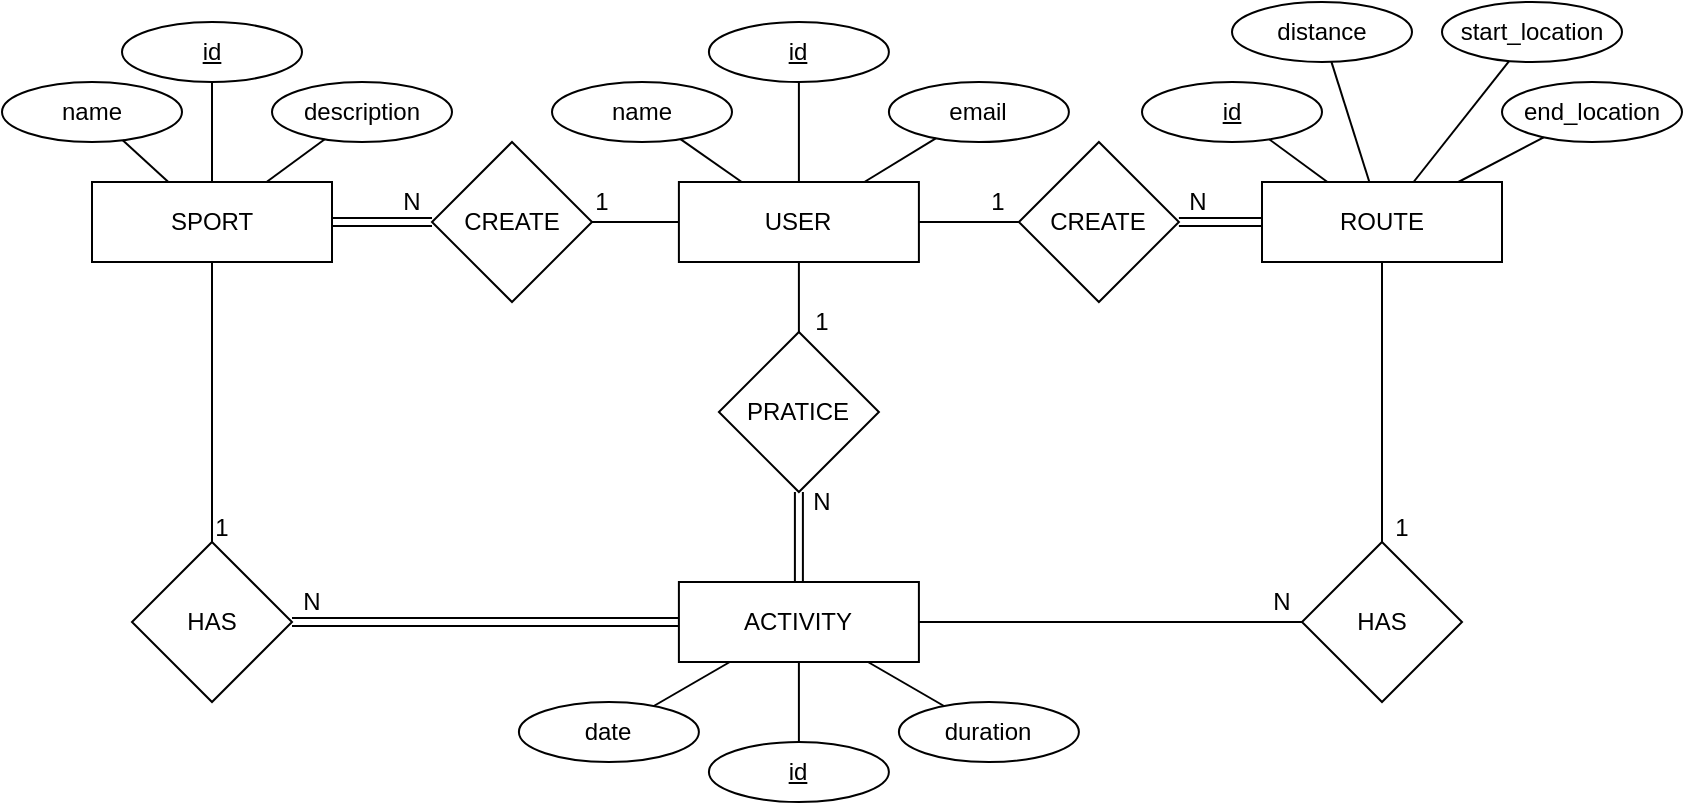 <mxfile version="16.5.1" type="device"><diagram id="RNO-MUVeYh6X1f2wEjuQ" name="Page-1"><mxGraphModel dx="721" dy="764" grid="1" gridSize="10" guides="1" tooltips="1" connect="1" arrows="1" fold="1" page="1" pageScale="1" pageWidth="850" pageHeight="1100" math="0" shadow="0"><root><mxCell id="0"/><mxCell id="1" parent="0"/><mxCell id="vp8esC1iI4rONQ47Ldl6-1" value="USER" style="rounded=0;whiteSpace=wrap;html=1;" parent="1" vertex="1"><mxGeometry x="338.45" y="120" width="120" height="40" as="geometry"/></mxCell><mxCell id="vp8esC1iI4rONQ47Ldl6-2" value="SPORT" style="rounded=0;whiteSpace=wrap;html=1;" parent="1" vertex="1"><mxGeometry x="45" y="120" width="120" height="40" as="geometry"/></mxCell><mxCell id="vp8esC1iI4rONQ47Ldl6-3" value="ROUTE" style="rounded=0;whiteSpace=wrap;html=1;" parent="1" vertex="1"><mxGeometry x="630" y="120" width="120" height="40" as="geometry"/></mxCell><mxCell id="vp8esC1iI4rONQ47Ldl6-4" value="ACTIVITY" style="rounded=0;whiteSpace=wrap;html=1;" parent="1" vertex="1"><mxGeometry x="338.45" y="320" width="120" height="40" as="geometry"/></mxCell><mxCell id="vp8esC1iI4rONQ47Ldl6-5" value="&lt;u&gt;id&lt;/u&gt;" style="ellipse;whiteSpace=wrap;html=1;" parent="1" vertex="1"><mxGeometry x="353.45" y="40" width="90" height="30" as="geometry"/></mxCell><mxCell id="vp8esC1iI4rONQ47Ldl6-6" value="name" style="ellipse;whiteSpace=wrap;html=1;" parent="1" vertex="1"><mxGeometry x="275" y="70" width="90" height="30" as="geometry"/></mxCell><mxCell id="vp8esC1iI4rONQ47Ldl6-7" value="email" style="ellipse;whiteSpace=wrap;html=1;" parent="1" vertex="1"><mxGeometry x="443.45" y="70" width="90" height="30" as="geometry"/></mxCell><mxCell id="vp8esC1iI4rONQ47Ldl6-8" value="" style="endArrow=none;html=1;rounded=0;" parent="1" source="vp8esC1iI4rONQ47Ldl6-1" target="vp8esC1iI4rONQ47Ldl6-6" edge="1"><mxGeometry width="50" height="50" relative="1" as="geometry"><mxPoint x="388.45" y="360" as="sourcePoint"/><mxPoint x="329.998" y="98.168" as="targetPoint"/></mxGeometry></mxCell><mxCell id="vp8esC1iI4rONQ47Ldl6-9" value="" style="endArrow=none;html=1;rounded=0;" parent="1" source="vp8esC1iI4rONQ47Ldl6-1" target="vp8esC1iI4rONQ47Ldl6-5" edge="1"><mxGeometry width="50" height="50" relative="1" as="geometry"><mxPoint x="370.268" y="130" as="sourcePoint"/><mxPoint x="327.609" y="107.655" as="targetPoint"/></mxGeometry></mxCell><mxCell id="vp8esC1iI4rONQ47Ldl6-10" value="" style="endArrow=none;html=1;rounded=0;" parent="1" source="vp8esC1iI4rONQ47Ldl6-1" target="vp8esC1iI4rONQ47Ldl6-7" edge="1"><mxGeometry width="50" height="50" relative="1" as="geometry"><mxPoint x="408.45" y="130" as="sourcePoint"/><mxPoint x="408.45" y="70" as="targetPoint"/></mxGeometry></mxCell><mxCell id="vp8esC1iI4rONQ47Ldl6-11" value="&lt;u&gt;id&lt;/u&gt;" style="ellipse;whiteSpace=wrap;html=1;" parent="1" vertex="1"><mxGeometry x="60.0" y="40" width="90" height="30" as="geometry"/></mxCell><mxCell id="vp8esC1iI4rONQ47Ldl6-12" value="name" style="ellipse;whiteSpace=wrap;html=1;" parent="1" vertex="1"><mxGeometry y="70" width="90" height="30" as="geometry"/></mxCell><mxCell id="vp8esC1iI4rONQ47Ldl6-13" value="description" style="ellipse;whiteSpace=wrap;html=1;" parent="1" vertex="1"><mxGeometry x="135" y="70" width="90" height="30" as="geometry"/></mxCell><mxCell id="vp8esC1iI4rONQ47Ldl6-14" value="" style="endArrow=none;html=1;rounded=0;" parent="1" source="vp8esC1iI4rONQ47Ldl6-2" target="vp8esC1iI4rONQ47Ldl6-12" edge="1"><mxGeometry width="50" height="50" relative="1" as="geometry"><mxPoint x="82.273" y="-30" as="sourcePoint"/><mxPoint x="46.548" y="-51.832" as="targetPoint"/></mxGeometry></mxCell><mxCell id="vp8esC1iI4rONQ47Ldl6-15" value="" style="endArrow=none;html=1;rounded=0;" parent="1" source="vp8esC1iI4rONQ47Ldl6-2" target="vp8esC1iI4rONQ47Ldl6-11" edge="1"><mxGeometry width="50" height="50" relative="1" as="geometry"><mxPoint x="82.273" y="170" as="sourcePoint"/><mxPoint x="46.548" y="191.832" as="targetPoint"/></mxGeometry></mxCell><mxCell id="vp8esC1iI4rONQ47Ldl6-16" value="" style="endArrow=none;html=1;rounded=0;" parent="1" source="vp8esC1iI4rONQ47Ldl6-2" target="vp8esC1iI4rONQ47Ldl6-13" edge="1"><mxGeometry width="50" height="50" relative="1" as="geometry"><mxPoint x="115.0" y="170" as="sourcePoint"/><mxPoint x="173.452" y="181.832" as="targetPoint"/></mxGeometry></mxCell><mxCell id="vp8esC1iI4rONQ47Ldl6-18" value="&lt;u&gt;id&lt;/u&gt;" style="ellipse;whiteSpace=wrap;html=1;" parent="1" vertex="1"><mxGeometry x="570" y="70" width="90" height="30" as="geometry"/></mxCell><mxCell id="vp8esC1iI4rONQ47Ldl6-19" value="start_location" style="ellipse;whiteSpace=wrap;html=1;" parent="1" vertex="1"><mxGeometry x="720" y="30" width="90" height="30" as="geometry"/></mxCell><mxCell id="vp8esC1iI4rONQ47Ldl6-20" value="end_location" style="ellipse;whiteSpace=wrap;html=1;" parent="1" vertex="1"><mxGeometry x="750" y="70" width="90" height="30" as="geometry"/></mxCell><mxCell id="vp8esC1iI4rONQ47Ldl6-21" value="distance" style="ellipse;whiteSpace=wrap;html=1;" parent="1" vertex="1"><mxGeometry x="615" y="30" width="90" height="30" as="geometry"/></mxCell><mxCell id="vp8esC1iI4rONQ47Ldl6-22" value="" style="endArrow=none;html=1;rounded=0;" parent="1" source="vp8esC1iI4rONQ47Ldl6-3" target="vp8esC1iI4rONQ47Ldl6-18" edge="1"><mxGeometry width="50" height="50" relative="1" as="geometry"><mxPoint x="412.727" y="130" as="sourcePoint"/><mxPoint x="448.452" y="108.168" as="targetPoint"/></mxGeometry></mxCell><mxCell id="vp8esC1iI4rONQ47Ldl6-23" value="" style="endArrow=none;html=1;rounded=0;" parent="1" source="vp8esC1iI4rONQ47Ldl6-3" target="vp8esC1iI4rONQ47Ldl6-21" edge="1"><mxGeometry width="50" height="50" relative="1" as="geometry"><mxPoint x="690" y="130" as="sourcePoint"/><mxPoint x="651.494" y="108.956" as="targetPoint"/></mxGeometry></mxCell><mxCell id="vp8esC1iI4rONQ47Ldl6-24" value="" style="endArrow=none;html=1;rounded=0;" parent="1" source="vp8esC1iI4rONQ47Ldl6-3" target="vp8esC1iI4rONQ47Ldl6-19" edge="1"><mxGeometry width="50" height="50" relative="1" as="geometry"><mxPoint x="700" y="140" as="sourcePoint"/><mxPoint x="675.258" y="69.897" as="targetPoint"/></mxGeometry></mxCell><mxCell id="vp8esC1iI4rONQ47Ldl6-25" value="" style="endArrow=none;html=1;rounded=0;" parent="1" source="vp8esC1iI4rONQ47Ldl6-3" target="vp8esC1iI4rONQ47Ldl6-20" edge="1"><mxGeometry width="50" height="50" relative="1" as="geometry"><mxPoint x="693.684" y="130" as="sourcePoint"/><mxPoint x="674.711" y="69.918" as="targetPoint"/></mxGeometry></mxCell><mxCell id="vp8esC1iI4rONQ47Ldl6-26" value="&lt;u&gt;id&lt;/u&gt;" style="ellipse;whiteSpace=wrap;html=1;" parent="1" vertex="1"><mxGeometry x="353.45" y="400" width="90" height="30" as="geometry"/></mxCell><mxCell id="vp8esC1iI4rONQ47Ldl6-27" value="date" style="ellipse;whiteSpace=wrap;html=1;" parent="1" vertex="1"><mxGeometry x="258.45" y="380" width="90" height="30" as="geometry"/></mxCell><mxCell id="vp8esC1iI4rONQ47Ldl6-28" value="duration" style="ellipse;whiteSpace=wrap;html=1;" parent="1" vertex="1"><mxGeometry x="448.45" y="380" width="90" height="30" as="geometry"/></mxCell><mxCell id="vp8esC1iI4rONQ47Ldl6-29" value="" style="endArrow=none;html=1;rounded=0;" parent="1" source="vp8esC1iI4rONQ47Ldl6-4" target="vp8esC1iI4rONQ47Ldl6-26" edge="1"><mxGeometry width="50" height="50" relative="1" as="geometry"><mxPoint x="88.45" y="370" as="sourcePoint"/><mxPoint x="88.45" y="410" as="targetPoint"/></mxGeometry></mxCell><mxCell id="vp8esC1iI4rONQ47Ldl6-30" value="" style="endArrow=none;html=1;rounded=0;" parent="1" source="vp8esC1iI4rONQ47Ldl6-4" target="vp8esC1iI4rONQ47Ldl6-27" edge="1"><mxGeometry width="50" height="50" relative="1" as="geometry"><mxPoint x="408.45" y="370" as="sourcePoint"/><mxPoint x="408.45" y="410" as="targetPoint"/></mxGeometry></mxCell><mxCell id="vp8esC1iI4rONQ47Ldl6-31" value="" style="endArrow=none;html=1;rounded=0;" parent="1" source="vp8esC1iI4rONQ47Ldl6-4" target="vp8esC1iI4rONQ47Ldl6-28" edge="1"><mxGeometry width="50" height="50" relative="1" as="geometry"><mxPoint x="370.268" y="370" as="sourcePoint"/><mxPoint x="327.609" y="392.345" as="targetPoint"/></mxGeometry></mxCell><mxCell id="vp8esC1iI4rONQ47Ldl6-32" value="CREATE" style="rhombus;whiteSpace=wrap;html=1;" parent="1" vertex="1"><mxGeometry x="215" y="100" width="80" height="80" as="geometry"/></mxCell><mxCell id="vp8esC1iI4rONQ47Ldl6-35" value="" style="endArrow=none;html=1;rounded=0;shape=link;" parent="1" source="vp8esC1iI4rONQ47Ldl6-32" target="vp8esC1iI4rONQ47Ldl6-2" edge="1"><mxGeometry width="50" height="50" relative="1" as="geometry"><mxPoint x="85.0" y="10" as="sourcePoint"/><mxPoint x="85.0" y="30" as="targetPoint"/></mxGeometry></mxCell><mxCell id="vp8esC1iI4rONQ47Ldl6-36" value="1" style="text;html=1;strokeColor=none;fillColor=none;align=center;verticalAlign=middle;whiteSpace=wrap;rounded=0;" parent="1" vertex="1"><mxGeometry x="290" y="115" width="20" height="30" as="geometry"/></mxCell><mxCell id="vp8esC1iI4rONQ47Ldl6-37" value="N" style="text;html=1;strokeColor=none;fillColor=none;align=center;verticalAlign=middle;whiteSpace=wrap;rounded=0;" parent="1" vertex="1"><mxGeometry x="195" y="115" width="20" height="30" as="geometry"/></mxCell><mxCell id="vp8esC1iI4rONQ47Ldl6-38" value="CREATE" style="rhombus;whiteSpace=wrap;html=1;" parent="1" vertex="1"><mxGeometry x="508.45" y="100" width="80" height="80" as="geometry"/></mxCell><mxCell id="vp8esC1iI4rONQ47Ldl6-39" value="" style="endArrow=none;html=1;rounded=0;" parent="1" source="vp8esC1iI4rONQ47Ldl6-1" target="vp8esC1iI4rONQ47Ldl6-38" edge="1"><mxGeometry width="50" height="50" relative="1" as="geometry"><mxPoint x="222.727" y="130" as="sourcePoint"/><mxPoint x="258.452" y="108.168" as="targetPoint"/></mxGeometry></mxCell><mxCell id="vp8esC1iI4rONQ47Ldl6-40" value="" style="endArrow=none;html=1;rounded=0;exitX=1;exitY=0.5;exitDx=0;exitDy=0;shape=link;" parent="1" source="vp8esC1iI4rONQ47Ldl6-38" target="vp8esC1iI4rONQ47Ldl6-3" edge="1"><mxGeometry width="50" height="50" relative="1" as="geometry"><mxPoint x="540" y="140" as="sourcePoint"/><mxPoint x="470" y="150" as="targetPoint"/></mxGeometry></mxCell><mxCell id="vp8esC1iI4rONQ47Ldl6-41" value="1" style="text;html=1;strokeColor=none;fillColor=none;align=center;verticalAlign=middle;whiteSpace=wrap;rounded=0;" parent="1" vertex="1"><mxGeometry x="488.45" y="120" width="20" height="20" as="geometry"/></mxCell><mxCell id="vp8esC1iI4rONQ47Ldl6-42" value="N" style="text;html=1;strokeColor=none;fillColor=none;align=center;verticalAlign=middle;whiteSpace=wrap;rounded=0;" parent="1" vertex="1"><mxGeometry x="588.45" y="120" width="20" height="20" as="geometry"/></mxCell><mxCell id="vp8esC1iI4rONQ47Ldl6-43" value="PRATICE" style="rhombus;whiteSpace=wrap;html=1;" parent="1" vertex="1"><mxGeometry x="358.45" y="195" width="80" height="80" as="geometry"/></mxCell><mxCell id="vp8esC1iI4rONQ47Ldl6-44" value="" style="endArrow=none;html=1;rounded=0;" parent="1" source="vp8esC1iI4rONQ47Ldl6-1" target="vp8esC1iI4rONQ47Ldl6-43" edge="1"><mxGeometry width="50" height="50" relative="1" as="geometry"><mxPoint x="272.727" y="130" as="sourcePoint"/><mxPoint x="308.452" y="108.168" as="targetPoint"/></mxGeometry></mxCell><mxCell id="vp8esC1iI4rONQ47Ldl6-45" value="" style="endArrow=none;html=1;rounded=0;shape=link;" parent="1" source="vp8esC1iI4rONQ47Ldl6-43" target="vp8esC1iI4rONQ47Ldl6-4" edge="1"><mxGeometry width="50" height="50" relative="1" as="geometry"><mxPoint x="274" y="170" as="sourcePoint"/><mxPoint x="384.815" y="235.185" as="targetPoint"/></mxGeometry></mxCell><mxCell id="vp8esC1iI4rONQ47Ldl6-46" value="1" style="text;html=1;strokeColor=none;fillColor=none;align=center;verticalAlign=middle;whiteSpace=wrap;rounded=0;" parent="1" vertex="1"><mxGeometry x="400" y="180" width="20" height="20" as="geometry"/></mxCell><mxCell id="vp8esC1iI4rONQ47Ldl6-47" value="N" style="text;html=1;strokeColor=none;fillColor=none;align=center;verticalAlign=middle;whiteSpace=wrap;rounded=0;" parent="1" vertex="1"><mxGeometry x="400" y="270" width="20" height="20" as="geometry"/></mxCell><mxCell id="vp8esC1iI4rONQ47Ldl6-48" value="" style="endArrow=none;html=1;rounded=0;" parent="1" source="vp8esC1iI4rONQ47Ldl6-1" target="vp8esC1iI4rONQ47Ldl6-32" edge="1"><mxGeometry width="50" height="50" relative="1" as="geometry"><mxPoint x="205" y="150" as="sourcePoint"/><mxPoint x="145" y="150" as="targetPoint"/></mxGeometry></mxCell><mxCell id="vp8esC1iI4rONQ47Ldl6-49" value="HAS" style="rhombus;whiteSpace=wrap;html=1;" parent="1" vertex="1"><mxGeometry x="65" y="300" width="80" height="80" as="geometry"/></mxCell><mxCell id="vp8esC1iI4rONQ47Ldl6-50" value="" style="endArrow=none;html=1;rounded=0;strokeColor=default;" parent="1" source="vp8esC1iI4rONQ47Ldl6-49" target="vp8esC1iI4rONQ47Ldl6-2" edge="1"><mxGeometry width="50" height="50" relative="1" as="geometry"><mxPoint x="115" y="130" as="sourcePoint"/><mxPoint x="115" y="80" as="targetPoint"/></mxGeometry></mxCell><mxCell id="vp8esC1iI4rONQ47Ldl6-51" value="" style="endArrow=none;html=1;rounded=0;shape=link;" parent="1" source="vp8esC1iI4rONQ47Ldl6-49" target="vp8esC1iI4rONQ47Ldl6-4" edge="1"><mxGeometry width="50" height="50" relative="1" as="geometry"><mxPoint x="85" y="310" as="sourcePoint"/><mxPoint x="85" y="170" as="targetPoint"/></mxGeometry></mxCell><mxCell id="vp8esC1iI4rONQ47Ldl6-52" value="1" style="text;html=1;strokeColor=none;fillColor=none;align=center;verticalAlign=middle;whiteSpace=wrap;rounded=0;" parent="1" vertex="1"><mxGeometry x="100" y="280" width="20" height="25" as="geometry"/></mxCell><mxCell id="vp8esC1iI4rONQ47Ldl6-53" value="N" style="text;html=1;strokeColor=none;fillColor=none;align=center;verticalAlign=middle;whiteSpace=wrap;rounded=0;" parent="1" vertex="1"><mxGeometry x="145" y="320" width="20" height="20" as="geometry"/></mxCell><mxCell id="vp8esC1iI4rONQ47Ldl6-54" value="HAS" style="rhombus;whiteSpace=wrap;html=1;" parent="1" vertex="1"><mxGeometry x="650" y="300" width="80" height="80" as="geometry"/></mxCell><mxCell id="vp8esC1iI4rONQ47Ldl6-55" value="" style="endArrow=none;html=1;rounded=0;" parent="1" source="vp8esC1iI4rONQ47Ldl6-4" target="vp8esC1iI4rONQ47Ldl6-54" edge="1"><mxGeometry width="50" height="50" relative="1" as="geometry"><mxPoint x="75" y="350" as="sourcePoint"/><mxPoint x="298.45" y="350" as="targetPoint"/></mxGeometry></mxCell><mxCell id="vp8esC1iI4rONQ47Ldl6-56" value="" style="endArrow=none;html=1;rounded=0;" parent="1" source="vp8esC1iI4rONQ47Ldl6-54" target="vp8esC1iI4rONQ47Ldl6-3" edge="1"><mxGeometry width="50" height="50" relative="1" as="geometry"><mxPoint x="418.45" y="350" as="sourcePoint"/><mxPoint x="660" y="350" as="targetPoint"/></mxGeometry></mxCell><mxCell id="vp8esC1iI4rONQ47Ldl6-57" value="1" style="text;html=1;strokeColor=none;fillColor=none;align=center;verticalAlign=middle;whiteSpace=wrap;rounded=0;" parent="1" vertex="1"><mxGeometry x="690" y="280" width="20" height="25" as="geometry"/></mxCell><mxCell id="vp8esC1iI4rONQ47Ldl6-58" value="N" style="text;html=1;strokeColor=none;fillColor=none;align=center;verticalAlign=middle;whiteSpace=wrap;rounded=0;" parent="1" vertex="1"><mxGeometry x="630" y="320" width="20" height="20" as="geometry"/></mxCell></root></mxGraphModel></diagram></mxfile>